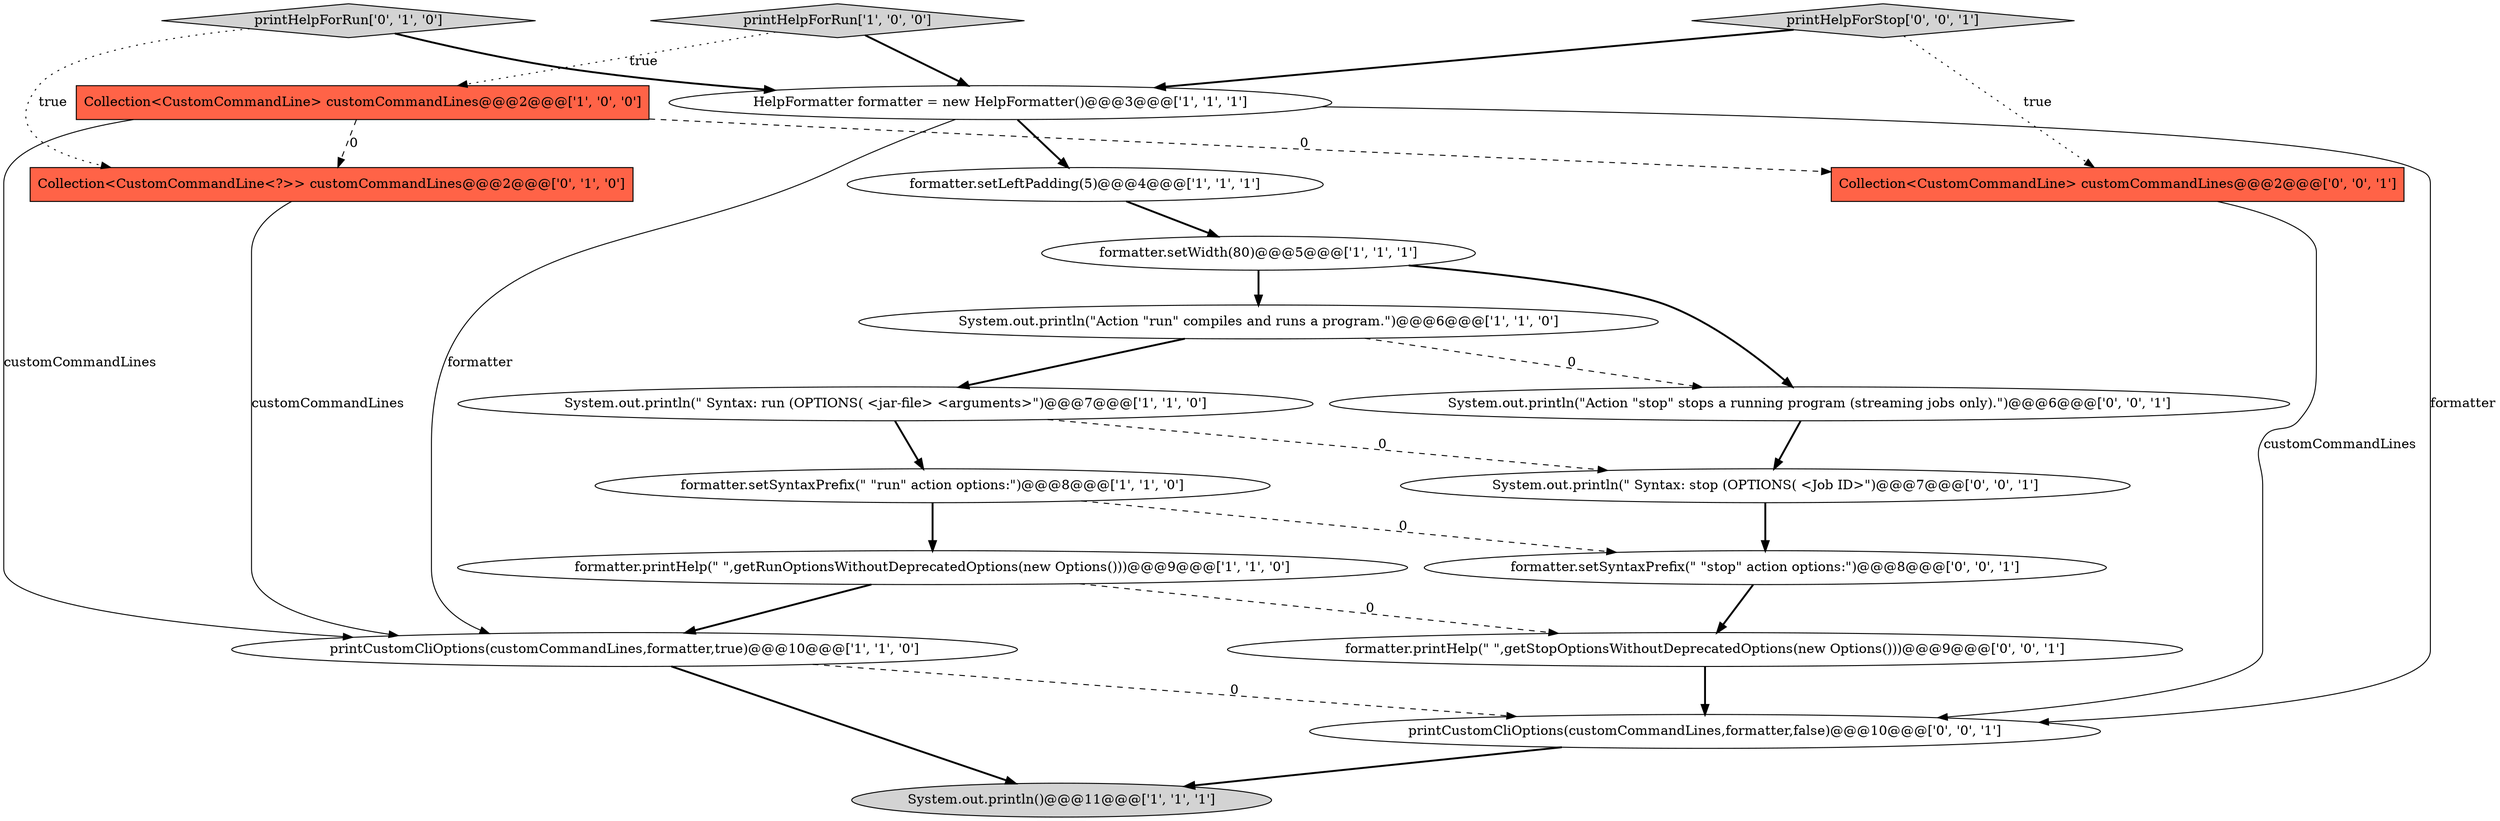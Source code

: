 digraph {
5 [style = filled, label = "formatter.setLeftPadding(5)@@@4@@@['1', '1', '1']", fillcolor = white, shape = ellipse image = "AAA0AAABBB1BBB"];
17 [style = filled, label = "printHelpForStop['0', '0', '1']", fillcolor = lightgray, shape = diamond image = "AAA0AAABBB3BBB"];
0 [style = filled, label = "Collection<CustomCommandLine> customCommandLines@@@2@@@['1', '0', '0']", fillcolor = tomato, shape = box image = "AAA1AAABBB1BBB"];
12 [style = filled, label = "Collection<CustomCommandLine<?>> customCommandLines@@@2@@@['0', '1', '0']", fillcolor = tomato, shape = box image = "AAA1AAABBB2BBB"];
14 [style = filled, label = "Collection<CustomCommandLine> customCommandLines@@@2@@@['0', '0', '1']", fillcolor = tomato, shape = box image = "AAA0AAABBB3BBB"];
16 [style = filled, label = "printCustomCliOptions(customCommandLines,formatter,false)@@@10@@@['0', '0', '1']", fillcolor = white, shape = ellipse image = "AAA0AAABBB3BBB"];
9 [style = filled, label = "printHelpForRun['1', '0', '0']", fillcolor = lightgray, shape = diamond image = "AAA0AAABBB1BBB"];
19 [style = filled, label = "formatter.printHelp(\" \",getStopOptionsWithoutDeprecatedOptions(new Options()))@@@9@@@['0', '0', '1']", fillcolor = white, shape = ellipse image = "AAA0AAABBB3BBB"];
4 [style = filled, label = "System.out.println(\"Action \"run\" compiles and runs a program.\")@@@6@@@['1', '1', '0']", fillcolor = white, shape = ellipse image = "AAA0AAABBB1BBB"];
15 [style = filled, label = "System.out.println(\" Syntax: stop (OPTIONS( <Job ID>\")@@@7@@@['0', '0', '1']", fillcolor = white, shape = ellipse image = "AAA0AAABBB3BBB"];
8 [style = filled, label = "formatter.printHelp(\" \",getRunOptionsWithoutDeprecatedOptions(new Options()))@@@9@@@['1', '1', '0']", fillcolor = white, shape = ellipse image = "AAA0AAABBB1BBB"];
18 [style = filled, label = "formatter.setSyntaxPrefix(\" \"stop\" action options:\")@@@8@@@['0', '0', '1']", fillcolor = white, shape = ellipse image = "AAA0AAABBB3BBB"];
7 [style = filled, label = "formatter.setSyntaxPrefix(\" \"run\" action options:\")@@@8@@@['1', '1', '0']", fillcolor = white, shape = ellipse image = "AAA0AAABBB1BBB"];
6 [style = filled, label = "formatter.setWidth(80)@@@5@@@['1', '1', '1']", fillcolor = white, shape = ellipse image = "AAA0AAABBB1BBB"];
2 [style = filled, label = "printCustomCliOptions(customCommandLines,formatter,true)@@@10@@@['1', '1', '0']", fillcolor = white, shape = ellipse image = "AAA0AAABBB1BBB"];
13 [style = filled, label = "System.out.println(\"Action \"stop\" stops a running program (streaming jobs only).\")@@@6@@@['0', '0', '1']", fillcolor = white, shape = ellipse image = "AAA0AAABBB3BBB"];
11 [style = filled, label = "printHelpForRun['0', '1', '0']", fillcolor = lightgray, shape = diamond image = "AAA0AAABBB2BBB"];
10 [style = filled, label = "System.out.println()@@@11@@@['1', '1', '1']", fillcolor = lightgray, shape = ellipse image = "AAA0AAABBB1BBB"];
3 [style = filled, label = "HelpFormatter formatter = new HelpFormatter()@@@3@@@['1', '1', '1']", fillcolor = white, shape = ellipse image = "AAA0AAABBB1BBB"];
1 [style = filled, label = "System.out.println(\" Syntax: run (OPTIONS( <jar-file> <arguments>\")@@@7@@@['1', '1', '0']", fillcolor = white, shape = ellipse image = "AAA0AAABBB1BBB"];
8->19 [style = dashed, label="0"];
9->0 [style = dotted, label="true"];
3->16 [style = solid, label="formatter"];
7->18 [style = dashed, label="0"];
14->16 [style = solid, label="customCommandLines"];
16->10 [style = bold, label=""];
1->15 [style = dashed, label="0"];
11->12 [style = dotted, label="true"];
18->19 [style = bold, label=""];
17->14 [style = dotted, label="true"];
0->12 [style = dashed, label="0"];
7->8 [style = bold, label=""];
2->10 [style = bold, label=""];
1->7 [style = bold, label=""];
15->18 [style = bold, label=""];
19->16 [style = bold, label=""];
12->2 [style = solid, label="customCommandLines"];
0->14 [style = dashed, label="0"];
6->4 [style = bold, label=""];
3->5 [style = bold, label=""];
3->2 [style = solid, label="formatter"];
5->6 [style = bold, label=""];
8->2 [style = bold, label=""];
11->3 [style = bold, label=""];
0->2 [style = solid, label="customCommandLines"];
2->16 [style = dashed, label="0"];
6->13 [style = bold, label=""];
17->3 [style = bold, label=""];
9->3 [style = bold, label=""];
4->1 [style = bold, label=""];
13->15 [style = bold, label=""];
4->13 [style = dashed, label="0"];
}
